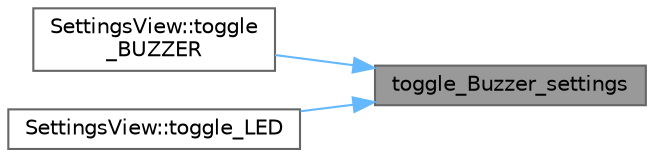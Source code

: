 digraph "toggle_Buzzer_settings"
{
 // LATEX_PDF_SIZE
  bgcolor="transparent";
  edge [fontname=Helvetica,fontsize=10,labelfontname=Helvetica,labelfontsize=10];
  node [fontname=Helvetica,fontsize=10,shape=box,height=0.2,width=0.4];
  rankdir="RL";
  Node1 [id="Node000001",label="toggle_Buzzer_settings",height=0.2,width=0.4,color="gray40", fillcolor="grey60", style="filled", fontcolor="black",tooltip="Toggles the settings of the buzzer or LED based on the button number."];
  Node1 -> Node2 [id="edge1_Node000001_Node000002",dir="back",color="steelblue1",style="solid",tooltip=" "];
  Node2 [id="Node000002",label="SettingsView::toggle\l_BUZZER",height=0.2,width=0.4,color="grey40", fillcolor="white", style="filled",URL="$class_settings_view.html#a3abebcf37c0d55a3708fe7e94ad58e73",tooltip="Toggles the buzzer."];
  Node1 -> Node3 [id="edge2_Node000001_Node000003",dir="back",color="steelblue1",style="solid",tooltip=" "];
  Node3 [id="Node000003",label="SettingsView::toggle_LED",height=0.2,width=0.4,color="grey40", fillcolor="white", style="filled",URL="$class_settings_view.html#a5451f1927eaf00d8c129c0613fc5204d",tooltip="Toggles the LED."];
}
